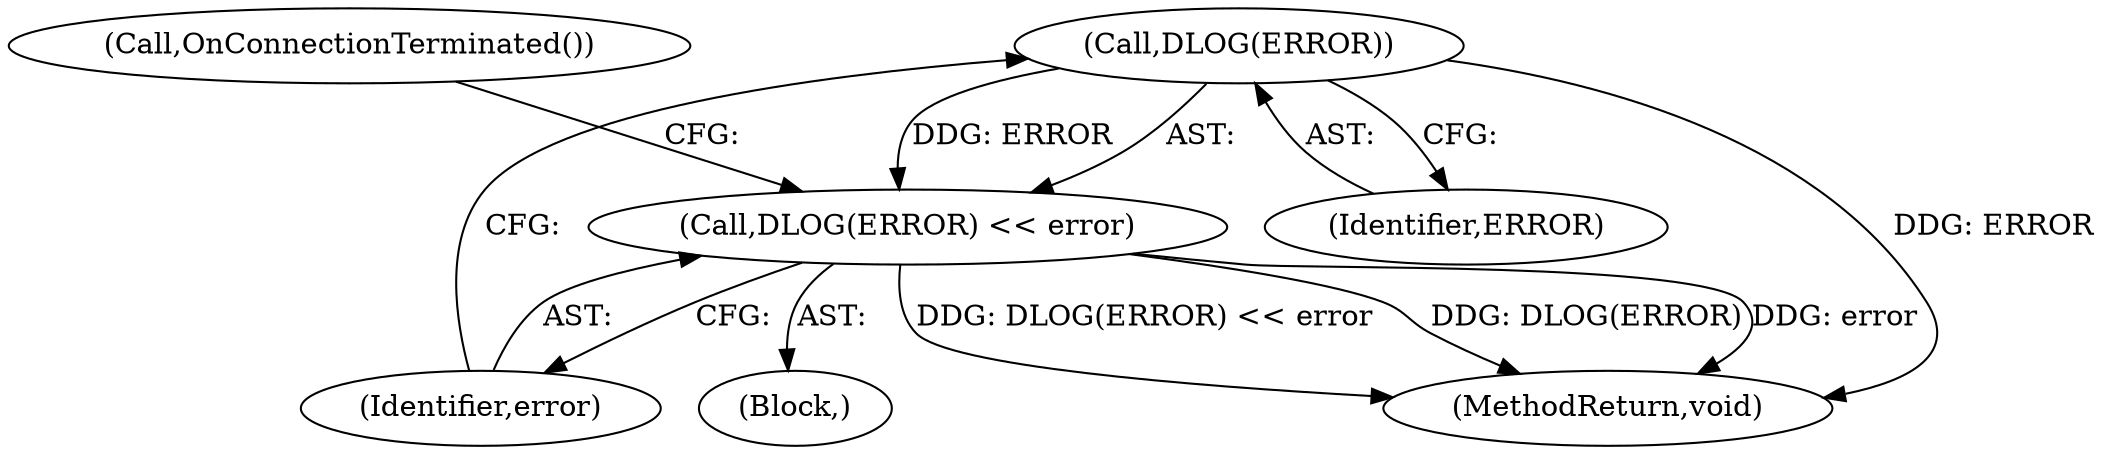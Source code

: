 digraph "1_Chrome_2706470a422dec8f4ae2538e80f0e7e3c4f4f7f6_9@del" {
"1000132" [label="(Call,DLOG(ERROR))"];
"1000131" [label="(Call,DLOG(ERROR) << error)"];
"1000152" [label="(MethodReturn,void)"];
"1000135" [label="(Call,OnConnectionTerminated())"];
"1000132" [label="(Call,DLOG(ERROR))"];
"1000131" [label="(Call,DLOG(ERROR) << error)"];
"1000133" [label="(Identifier,ERROR)"];
"1000130" [label="(Block,)"];
"1000134" [label="(Identifier,error)"];
"1000132" -> "1000131"  [label="AST: "];
"1000132" -> "1000133"  [label="CFG: "];
"1000133" -> "1000132"  [label="AST: "];
"1000134" -> "1000132"  [label="CFG: "];
"1000132" -> "1000152"  [label="DDG: ERROR"];
"1000132" -> "1000131"  [label="DDG: ERROR"];
"1000131" -> "1000130"  [label="AST: "];
"1000131" -> "1000134"  [label="CFG: "];
"1000134" -> "1000131"  [label="AST: "];
"1000135" -> "1000131"  [label="CFG: "];
"1000131" -> "1000152"  [label="DDG: DLOG(ERROR)"];
"1000131" -> "1000152"  [label="DDG: error"];
"1000131" -> "1000152"  [label="DDG: DLOG(ERROR) << error"];
}

